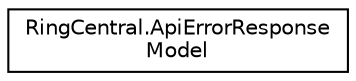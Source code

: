 digraph "Graphical Class Hierarchy"
{
 // LATEX_PDF_SIZE
  edge [fontname="Helvetica",fontsize="10",labelfontname="Helvetica",labelfontsize="10"];
  node [fontname="Helvetica",fontsize="10",shape=record];
  rankdir="LR";
  Node0 [label="RingCentral.ApiErrorResponse\lModel",height=0.2,width=0.4,color="black", fillcolor="white", style="filled",URL="$classRingCentral_1_1ApiErrorResponseModel.html",tooltip="Standard error response model which is returned in case of any unsuccessful operation"];
}
